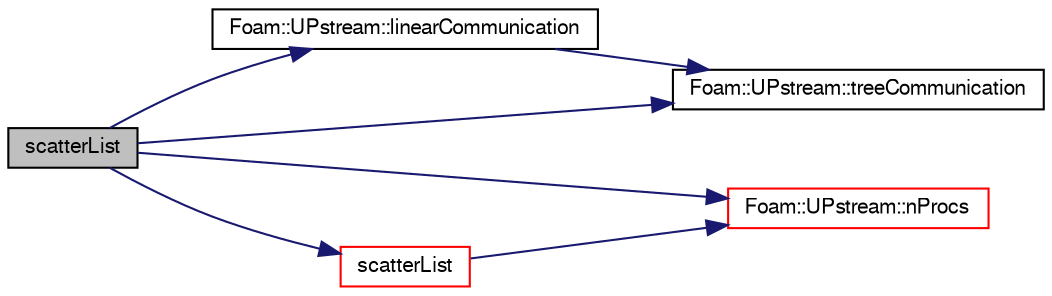 digraph "scatterList"
{
  bgcolor="transparent";
  edge [fontname="FreeSans",fontsize="10",labelfontname="FreeSans",labelfontsize="10"];
  node [fontname="FreeSans",fontsize="10",shape=record];
  rankdir="LR";
  Node4709 [label="scatterList",height=0.2,width=0.4,color="black", fillcolor="grey75", style="filled", fontcolor="black"];
  Node4709 -> Node4710 [color="midnightblue",fontsize="10",style="solid",fontname="FreeSans"];
  Node4710 [label="Foam::UPstream::linearCommunication",height=0.2,width=0.4,color="black",URL="$a26270.html#af7ec282f2581c26d06e2375a17174591",tooltip="Communication schedule for linear all-to-master (proc 0) "];
  Node4710 -> Node4711 [color="midnightblue",fontsize="10",style="solid",fontname="FreeSans"];
  Node4711 [label="Foam::UPstream::treeCommunication",height=0.2,width=0.4,color="black",URL="$a26270.html#afaa38d3b4ac099268cc3081da637d147",tooltip="Communication schedule for tree all-to-master (proc 0) "];
  Node4709 -> Node4712 [color="midnightblue",fontsize="10",style="solid",fontname="FreeSans"];
  Node4712 [label="Foam::UPstream::nProcs",height=0.2,width=0.4,color="red",URL="$a26270.html#aada0e04d8127eda8ee95be0772754a4f",tooltip="Number of processes in parallel run. "];
  Node4709 -> Node4714 [color="midnightblue",fontsize="10",style="solid",fontname="FreeSans"];
  Node4714 [label="scatterList",height=0.2,width=0.4,color="red",URL="$a26250.html#a23c38ee54f04c9d53a327db9edbdb7f0",tooltip="Scatter data. Reverse of gatherList. "];
  Node4714 -> Node4712 [color="midnightblue",fontsize="10",style="solid",fontname="FreeSans"];
  Node4709 -> Node4711 [color="midnightblue",fontsize="10",style="solid",fontname="FreeSans"];
}

